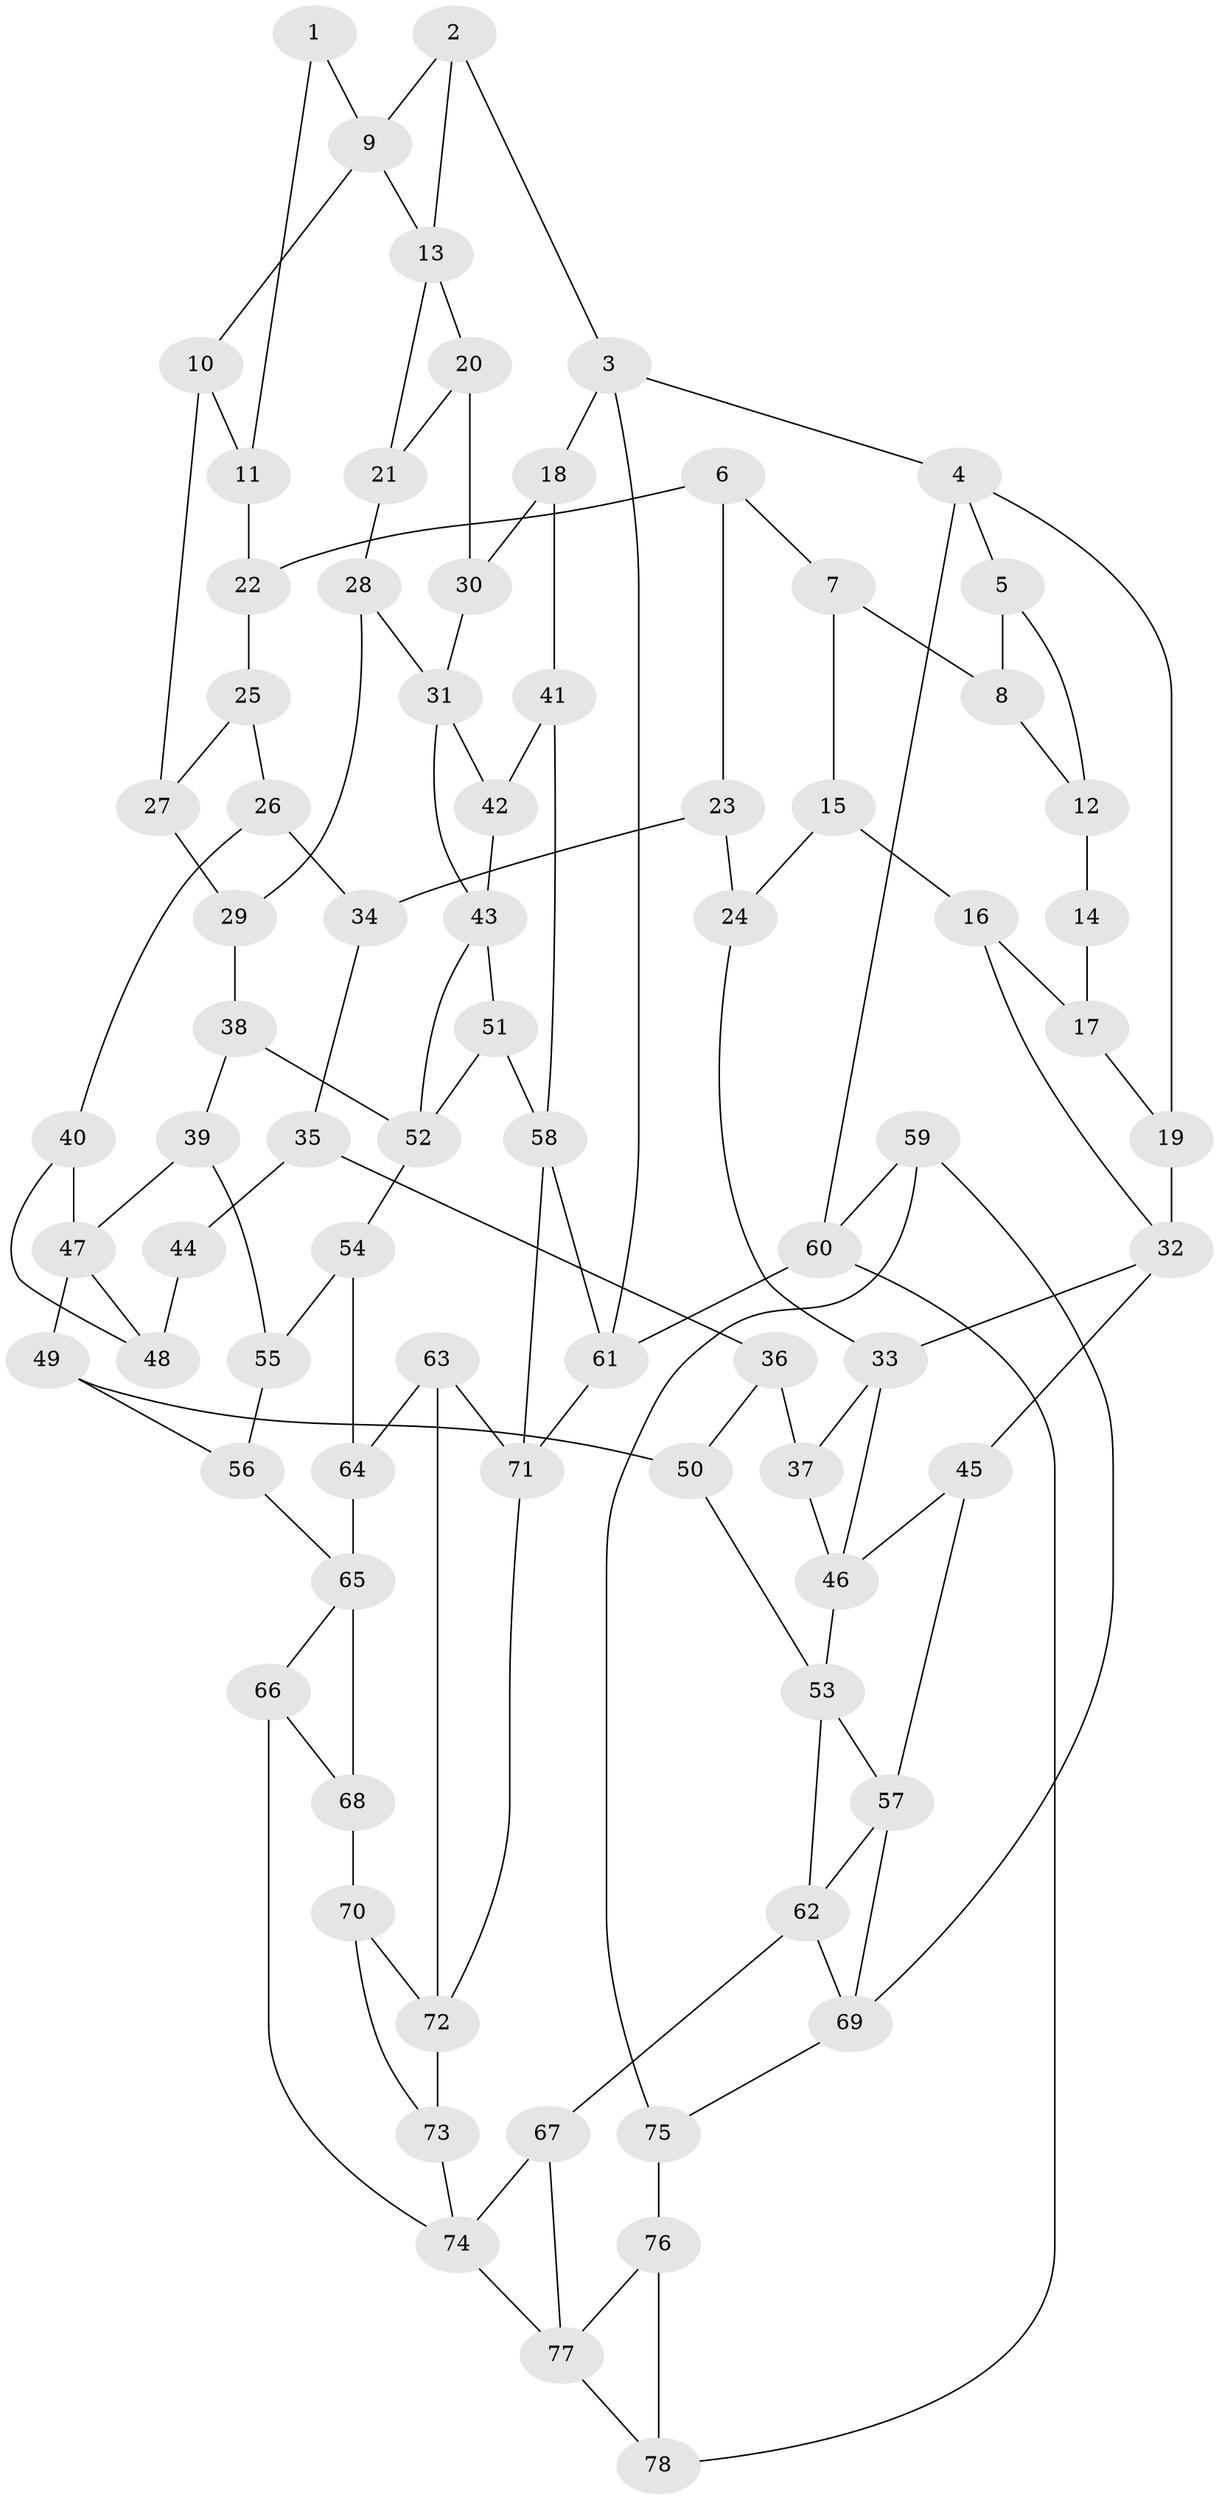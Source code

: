 // original degree distribution, {3: 0.01818181818181818, 4: 0.24545454545454545, 6: 0.22727272727272727, 5: 0.509090909090909}
// Generated by graph-tools (version 1.1) at 2025/38/03/04/25 23:38:25]
// undirected, 78 vertices, 127 edges
graph export_dot {
  node [color=gray90,style=filled];
  1;
  2;
  3;
  4;
  5;
  6;
  7;
  8;
  9;
  10;
  11;
  12;
  13;
  14;
  15;
  16;
  17;
  18;
  19;
  20;
  21;
  22;
  23;
  24;
  25;
  26;
  27;
  28;
  29;
  30;
  31;
  32;
  33;
  34;
  35;
  36;
  37;
  38;
  39;
  40;
  41;
  42;
  43;
  44;
  45;
  46;
  47;
  48;
  49;
  50;
  51;
  52;
  53;
  54;
  55;
  56;
  57;
  58;
  59;
  60;
  61;
  62;
  63;
  64;
  65;
  66;
  67;
  68;
  69;
  70;
  71;
  72;
  73;
  74;
  75;
  76;
  77;
  78;
  1 -- 9 [weight=1.0];
  1 -- 11 [weight=1.0];
  2 -- 3 [weight=1.0];
  2 -- 9 [weight=1.0];
  2 -- 13 [weight=1.0];
  3 -- 4 [weight=1.0];
  3 -- 18 [weight=1.0];
  3 -- 61 [weight=1.0];
  4 -- 5 [weight=1.0];
  4 -- 19 [weight=1.0];
  4 -- 60 [weight=1.0];
  5 -- 8 [weight=1.0];
  5 -- 12 [weight=1.0];
  6 -- 7 [weight=1.0];
  6 -- 22 [weight=1.0];
  6 -- 23 [weight=1.0];
  7 -- 8 [weight=1.0];
  7 -- 15 [weight=1.0];
  8 -- 12 [weight=1.0];
  9 -- 10 [weight=1.0];
  9 -- 13 [weight=1.0];
  10 -- 11 [weight=1.0];
  10 -- 27 [weight=1.0];
  11 -- 22 [weight=2.0];
  12 -- 14 [weight=2.0];
  13 -- 20 [weight=1.0];
  13 -- 21 [weight=1.0];
  14 -- 17 [weight=1.0];
  15 -- 16 [weight=1.0];
  15 -- 24 [weight=1.0];
  16 -- 17 [weight=1.0];
  16 -- 32 [weight=1.0];
  17 -- 19 [weight=1.0];
  18 -- 30 [weight=1.0];
  18 -- 41 [weight=1.0];
  19 -- 32 [weight=1.0];
  20 -- 21 [weight=1.0];
  20 -- 30 [weight=2.0];
  21 -- 28 [weight=1.0];
  22 -- 25 [weight=1.0];
  23 -- 24 [weight=1.0];
  23 -- 34 [weight=2.0];
  24 -- 33 [weight=1.0];
  25 -- 26 [weight=1.0];
  25 -- 27 [weight=1.0];
  26 -- 34 [weight=1.0];
  26 -- 40 [weight=1.0];
  27 -- 29 [weight=1.0];
  28 -- 29 [weight=1.0];
  28 -- 31 [weight=1.0];
  29 -- 38 [weight=1.0];
  30 -- 31 [weight=1.0];
  31 -- 42 [weight=1.0];
  31 -- 43 [weight=1.0];
  32 -- 33 [weight=1.0];
  32 -- 45 [weight=1.0];
  33 -- 37 [weight=1.0];
  33 -- 46 [weight=1.0];
  34 -- 35 [weight=1.0];
  35 -- 36 [weight=1.0];
  35 -- 44 [weight=1.0];
  36 -- 37 [weight=1.0];
  36 -- 50 [weight=1.0];
  37 -- 46 [weight=1.0];
  38 -- 39 [weight=1.0];
  38 -- 52 [weight=1.0];
  39 -- 47 [weight=1.0];
  39 -- 55 [weight=1.0];
  40 -- 47 [weight=1.0];
  40 -- 48 [weight=1.0];
  41 -- 42 [weight=1.0];
  41 -- 58 [weight=1.0];
  42 -- 43 [weight=1.0];
  43 -- 51 [weight=1.0];
  43 -- 52 [weight=1.0];
  44 -- 48 [weight=2.0];
  45 -- 46 [weight=1.0];
  45 -- 57 [weight=1.0];
  46 -- 53 [weight=1.0];
  47 -- 48 [weight=1.0];
  47 -- 49 [weight=1.0];
  49 -- 50 [weight=1.0];
  49 -- 56 [weight=1.0];
  50 -- 53 [weight=1.0];
  51 -- 52 [weight=1.0];
  51 -- 58 [weight=1.0];
  52 -- 54 [weight=1.0];
  53 -- 57 [weight=1.0];
  53 -- 62 [weight=1.0];
  54 -- 55 [weight=1.0];
  54 -- 64 [weight=1.0];
  55 -- 56 [weight=1.0];
  56 -- 65 [weight=1.0];
  57 -- 62 [weight=1.0];
  57 -- 69 [weight=1.0];
  58 -- 61 [weight=1.0];
  58 -- 71 [weight=1.0];
  59 -- 60 [weight=1.0];
  59 -- 69 [weight=1.0];
  59 -- 75 [weight=1.0];
  60 -- 61 [weight=1.0];
  60 -- 78 [weight=1.0];
  61 -- 71 [weight=1.0];
  62 -- 67 [weight=1.0];
  62 -- 69 [weight=1.0];
  63 -- 64 [weight=1.0];
  63 -- 71 [weight=1.0];
  63 -- 72 [weight=1.0];
  64 -- 65 [weight=1.0];
  65 -- 66 [weight=1.0];
  65 -- 68 [weight=1.0];
  66 -- 68 [weight=1.0];
  66 -- 74 [weight=1.0];
  67 -- 74 [weight=1.0];
  67 -- 77 [weight=1.0];
  68 -- 70 [weight=2.0];
  69 -- 75 [weight=1.0];
  70 -- 72 [weight=1.0];
  70 -- 73 [weight=1.0];
  71 -- 72 [weight=1.0];
  72 -- 73 [weight=1.0];
  73 -- 74 [weight=1.0];
  74 -- 77 [weight=1.0];
  75 -- 76 [weight=2.0];
  76 -- 77 [weight=1.0];
  76 -- 78 [weight=1.0];
  77 -- 78 [weight=1.0];
}
